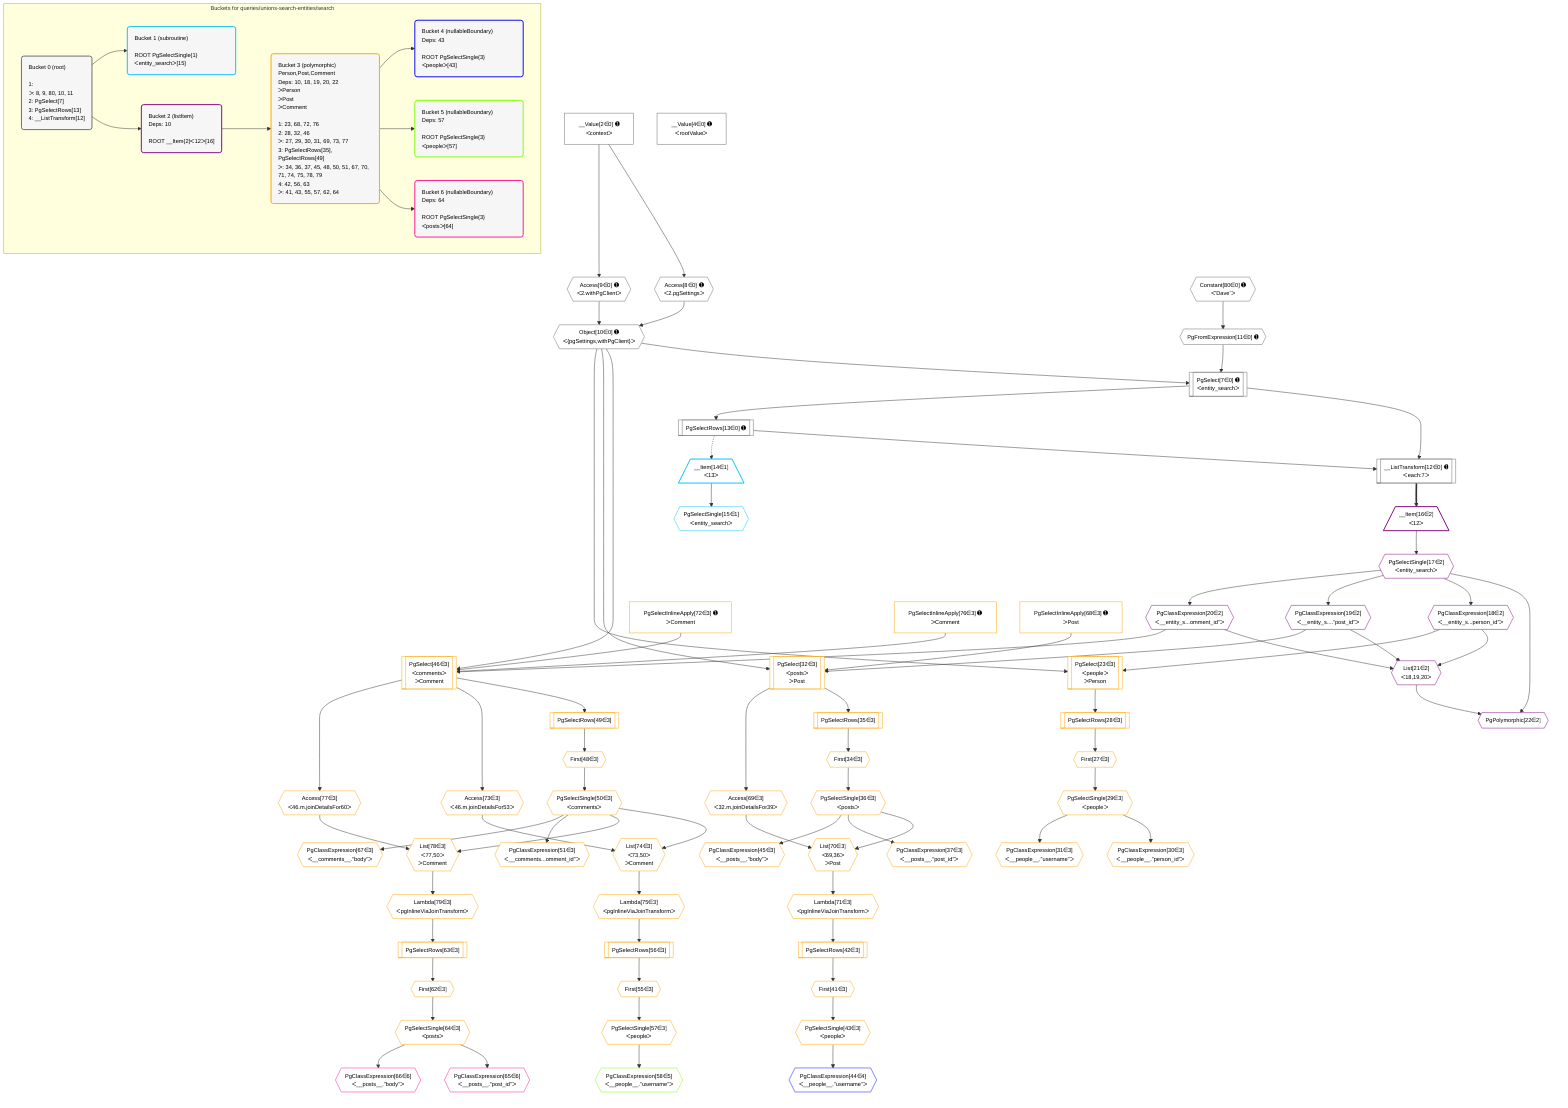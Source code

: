 %%{init: {'themeVariables': { 'fontSize': '12px'}}}%%
graph TD
    classDef path fill:#eee,stroke:#000,color:#000
    classDef plan fill:#fff,stroke-width:1px,color:#000
    classDef itemplan fill:#fff,stroke-width:2px,color:#000
    classDef unbatchedplan fill:#dff,stroke-width:1px,color:#000
    classDef sideeffectplan fill:#fcc,stroke-width:2px,color:#000
    classDef bucket fill:#f6f6f6,color:#000,stroke-width:2px,text-align:left


    %% plan dependencies
    PgSelect7[["PgSelect[7∈0] ➊<br />ᐸentity_searchᐳ"]]:::plan
    Object10{{"Object[10∈0] ➊<br />ᐸ{pgSettings,withPgClient}ᐳ"}}:::plan
    PgFromExpression11{{"PgFromExpression[11∈0] ➊"}}:::plan
    Object10 & PgFromExpression11 --> PgSelect7
    Access8{{"Access[8∈0] ➊<br />ᐸ2.pgSettingsᐳ"}}:::plan
    Access9{{"Access[9∈0] ➊<br />ᐸ2.withPgClientᐳ"}}:::plan
    Access8 & Access9 --> Object10
    __ListTransform12[["__ListTransform[12∈0] ➊<br />ᐸeach:7ᐳ"]]:::plan
    PgSelectRows13[["PgSelectRows[13∈0] ➊"]]:::plan
    PgSelectRows13 & PgSelect7 --> __ListTransform12
    __Value2["__Value[2∈0] ➊<br />ᐸcontextᐳ"]:::plan
    __Value2 --> Access8
    __Value2 --> Access9
    Constant80{{"Constant[80∈0] ➊<br />ᐸ'Dave'ᐳ"}}:::plan
    Constant80 --> PgFromExpression11
    PgSelect7 --> PgSelectRows13
    __Value4["__Value[4∈0] ➊<br />ᐸrootValueᐳ"]:::plan
    __Item14[/"__Item[14∈1]<br />ᐸ13ᐳ"\]:::itemplan
    PgSelectRows13 -.-> __Item14
    PgSelectSingle15{{"PgSelectSingle[15∈1]<br />ᐸentity_searchᐳ"}}:::plan
    __Item14 --> PgSelectSingle15
    List21{{"List[21∈2]<br />ᐸ18,19,20ᐳ"}}:::plan
    PgClassExpression18{{"PgClassExpression[18∈2]<br />ᐸ__entity_s...person_id”ᐳ"}}:::plan
    PgClassExpression19{{"PgClassExpression[19∈2]<br />ᐸ__entity_s....”post_id”ᐳ"}}:::plan
    PgClassExpression20{{"PgClassExpression[20∈2]<br />ᐸ__entity_s...omment_id”ᐳ"}}:::plan
    PgClassExpression18 & PgClassExpression19 & PgClassExpression20 --> List21
    PgPolymorphic22{{"PgPolymorphic[22∈2]"}}:::plan
    PgSelectSingle17{{"PgSelectSingle[17∈2]<br />ᐸentity_searchᐳ"}}:::plan
    PgSelectSingle17 & List21 --> PgPolymorphic22
    __Item16[/"__Item[16∈2]<br />ᐸ12ᐳ"\]:::itemplan
    __ListTransform12 ==> __Item16
    __Item16 --> PgSelectSingle17
    PgSelectSingle17 --> PgClassExpression18
    PgSelectSingle17 --> PgClassExpression19
    PgSelectSingle17 --> PgClassExpression20
    PgSelect46[["PgSelect[46∈3]<br />ᐸcommentsᐳ<br />ᐳComment"]]:::plan
    PgSelectInlineApply72["PgSelectInlineApply[72∈3] ➊<br />ᐳComment"]:::plan
    PgSelectInlineApply76["PgSelectInlineApply[76∈3] ➊<br />ᐳComment"]:::plan
    Object10 & PgClassExpression20 & PgSelectInlineApply72 & PgSelectInlineApply76 --> PgSelect46
    PgSelect32[["PgSelect[32∈3]<br />ᐸpostsᐳ<br />ᐳPost"]]:::plan
    PgSelectInlineApply68["PgSelectInlineApply[68∈3] ➊<br />ᐳPost"]:::plan
    Object10 & PgClassExpression19 & PgSelectInlineApply68 --> PgSelect32
    PgSelect23[["PgSelect[23∈3]<br />ᐸpeopleᐳ<br />ᐳPerson"]]:::plan
    Object10 & PgClassExpression18 --> PgSelect23
    List70{{"List[70∈3]<br />ᐸ69,36ᐳ<br />ᐳPost"}}:::plan
    Access69{{"Access[69∈3]<br />ᐸ32.m.joinDetailsFor39ᐳ"}}:::plan
    PgSelectSingle36{{"PgSelectSingle[36∈3]<br />ᐸpostsᐳ"}}:::plan
    Access69 & PgSelectSingle36 --> List70
    List74{{"List[74∈3]<br />ᐸ73,50ᐳ<br />ᐳComment"}}:::plan
    Access73{{"Access[73∈3]<br />ᐸ46.m.joinDetailsFor53ᐳ"}}:::plan
    PgSelectSingle50{{"PgSelectSingle[50∈3]<br />ᐸcommentsᐳ"}}:::plan
    Access73 & PgSelectSingle50 --> List74
    List78{{"List[78∈3]<br />ᐸ77,50ᐳ<br />ᐳComment"}}:::plan
    Access77{{"Access[77∈3]<br />ᐸ46.m.joinDetailsFor60ᐳ"}}:::plan
    Access77 & PgSelectSingle50 --> List78
    First27{{"First[27∈3]"}}:::plan
    PgSelectRows28[["PgSelectRows[28∈3]"]]:::plan
    PgSelectRows28 --> First27
    PgSelect23 --> PgSelectRows28
    PgSelectSingle29{{"PgSelectSingle[29∈3]<br />ᐸpeopleᐳ"}}:::plan
    First27 --> PgSelectSingle29
    PgClassExpression30{{"PgClassExpression[30∈3]<br />ᐸ__people__.”person_id”ᐳ"}}:::plan
    PgSelectSingle29 --> PgClassExpression30
    PgClassExpression31{{"PgClassExpression[31∈3]<br />ᐸ__people__.”username”ᐳ"}}:::plan
    PgSelectSingle29 --> PgClassExpression31
    First34{{"First[34∈3]"}}:::plan
    PgSelectRows35[["PgSelectRows[35∈3]"]]:::plan
    PgSelectRows35 --> First34
    PgSelect32 --> PgSelectRows35
    First34 --> PgSelectSingle36
    PgClassExpression37{{"PgClassExpression[37∈3]<br />ᐸ__posts__.”post_id”ᐳ"}}:::plan
    PgSelectSingle36 --> PgClassExpression37
    First41{{"First[41∈3]"}}:::plan
    PgSelectRows42[["PgSelectRows[42∈3]"]]:::plan
    PgSelectRows42 --> First41
    Lambda71{{"Lambda[71∈3]<br />ᐸpgInlineViaJoinTransformᐳ"}}:::plan
    Lambda71 --> PgSelectRows42
    PgSelectSingle43{{"PgSelectSingle[43∈3]<br />ᐸpeopleᐳ"}}:::plan
    First41 --> PgSelectSingle43
    PgClassExpression45{{"PgClassExpression[45∈3]<br />ᐸ__posts__.”body”ᐳ"}}:::plan
    PgSelectSingle36 --> PgClassExpression45
    First48{{"First[48∈3]"}}:::plan
    PgSelectRows49[["PgSelectRows[49∈3]"]]:::plan
    PgSelectRows49 --> First48
    PgSelect46 --> PgSelectRows49
    First48 --> PgSelectSingle50
    PgClassExpression51{{"PgClassExpression[51∈3]<br />ᐸ__comments...omment_id”ᐳ"}}:::plan
    PgSelectSingle50 --> PgClassExpression51
    First55{{"First[55∈3]"}}:::plan
    PgSelectRows56[["PgSelectRows[56∈3]"]]:::plan
    PgSelectRows56 --> First55
    Lambda75{{"Lambda[75∈3]<br />ᐸpgInlineViaJoinTransformᐳ"}}:::plan
    Lambda75 --> PgSelectRows56
    PgSelectSingle57{{"PgSelectSingle[57∈3]<br />ᐸpeopleᐳ"}}:::plan
    First55 --> PgSelectSingle57
    First62{{"First[62∈3]"}}:::plan
    PgSelectRows63[["PgSelectRows[63∈3]"]]:::plan
    PgSelectRows63 --> First62
    Lambda79{{"Lambda[79∈3]<br />ᐸpgInlineViaJoinTransformᐳ"}}:::plan
    Lambda79 --> PgSelectRows63
    PgSelectSingle64{{"PgSelectSingle[64∈3]<br />ᐸpostsᐳ"}}:::plan
    First62 --> PgSelectSingle64
    PgClassExpression67{{"PgClassExpression[67∈3]<br />ᐸ__comments__.”body”ᐳ"}}:::plan
    PgSelectSingle50 --> PgClassExpression67
    PgSelect32 --> Access69
    List70 --> Lambda71
    PgSelect46 --> Access73
    List74 --> Lambda75
    PgSelect46 --> Access77
    List78 --> Lambda79
    PgClassExpression44{{"PgClassExpression[44∈4]<br />ᐸ__people__.”username”ᐳ"}}:::plan
    PgSelectSingle43 --> PgClassExpression44
    PgClassExpression58{{"PgClassExpression[58∈5]<br />ᐸ__people__.”username”ᐳ"}}:::plan
    PgSelectSingle57 --> PgClassExpression58
    PgClassExpression65{{"PgClassExpression[65∈6]<br />ᐸ__posts__.”post_id”ᐳ"}}:::plan
    PgSelectSingle64 --> PgClassExpression65
    PgClassExpression66{{"PgClassExpression[66∈6]<br />ᐸ__posts__.”body”ᐳ"}}:::plan
    PgSelectSingle64 --> PgClassExpression66

    %% define steps

    subgraph "Buckets for queries/unions-search-entities/search"
    Bucket0("Bucket 0 (root)<br /><br />1: <br />ᐳ: 8, 9, 80, 10, 11<br />2: PgSelect[7]<br />3: PgSelectRows[13]<br />4: __ListTransform[12]"):::bucket
    classDef bucket0 stroke:#696969
    class Bucket0,__Value2,__Value4,PgSelect7,Access8,Access9,Object10,PgFromExpression11,__ListTransform12,PgSelectRows13,Constant80 bucket0
    Bucket1("Bucket 1 (subroutine)<br /><br />ROOT PgSelectSingle{1}ᐸentity_searchᐳ[15]"):::bucket
    classDef bucket1 stroke:#00bfff
    class Bucket1,__Item14,PgSelectSingle15 bucket1
    Bucket2("Bucket 2 (listItem)<br />Deps: 10<br /><br />ROOT __Item{2}ᐸ12ᐳ[16]"):::bucket
    classDef bucket2 stroke:#7f007f
    class Bucket2,__Item16,PgSelectSingle17,PgClassExpression18,PgClassExpression19,PgClassExpression20,List21,PgPolymorphic22 bucket2
    Bucket3("Bucket 3 (polymorphic)<br />Person,Post,Comment<br />Deps: 10, 18, 19, 20, 22<br />ᐳPerson<br />ᐳPost<br />ᐳComment<br /><br />1: 23, 68, 72, 76<br />2: 28, 32, 46<br />ᐳ: 27, 29, 30, 31, 69, 73, 77<br />3: PgSelectRows[35], PgSelectRows[49]<br />ᐳ: 34, 36, 37, 45, 48, 50, 51, 67, 70, 71, 74, 75, 78, 79<br />4: 42, 56, 63<br />ᐳ: 41, 43, 55, 57, 62, 64"):::bucket
    classDef bucket3 stroke:#ffa500
    class Bucket3,PgSelect23,First27,PgSelectRows28,PgSelectSingle29,PgClassExpression30,PgClassExpression31,PgSelect32,First34,PgSelectRows35,PgSelectSingle36,PgClassExpression37,First41,PgSelectRows42,PgSelectSingle43,PgClassExpression45,PgSelect46,First48,PgSelectRows49,PgSelectSingle50,PgClassExpression51,First55,PgSelectRows56,PgSelectSingle57,First62,PgSelectRows63,PgSelectSingle64,PgClassExpression67,PgSelectInlineApply68,Access69,List70,Lambda71,PgSelectInlineApply72,Access73,List74,Lambda75,PgSelectInlineApply76,Access77,List78,Lambda79 bucket3
    Bucket4("Bucket 4 (nullableBoundary)<br />Deps: 43<br /><br />ROOT PgSelectSingle{3}ᐸpeopleᐳ[43]"):::bucket
    classDef bucket4 stroke:#0000ff
    class Bucket4,PgClassExpression44 bucket4
    Bucket5("Bucket 5 (nullableBoundary)<br />Deps: 57<br /><br />ROOT PgSelectSingle{3}ᐸpeopleᐳ[57]"):::bucket
    classDef bucket5 stroke:#7fff00
    class Bucket5,PgClassExpression58 bucket5
    Bucket6("Bucket 6 (nullableBoundary)<br />Deps: 64<br /><br />ROOT PgSelectSingle{3}ᐸpostsᐳ[64]"):::bucket
    classDef bucket6 stroke:#ff1493
    class Bucket6,PgClassExpression65,PgClassExpression66 bucket6
    Bucket0 --> Bucket1 & Bucket2
    Bucket2 --> Bucket3
    Bucket3 --> Bucket4 & Bucket5 & Bucket6
    end